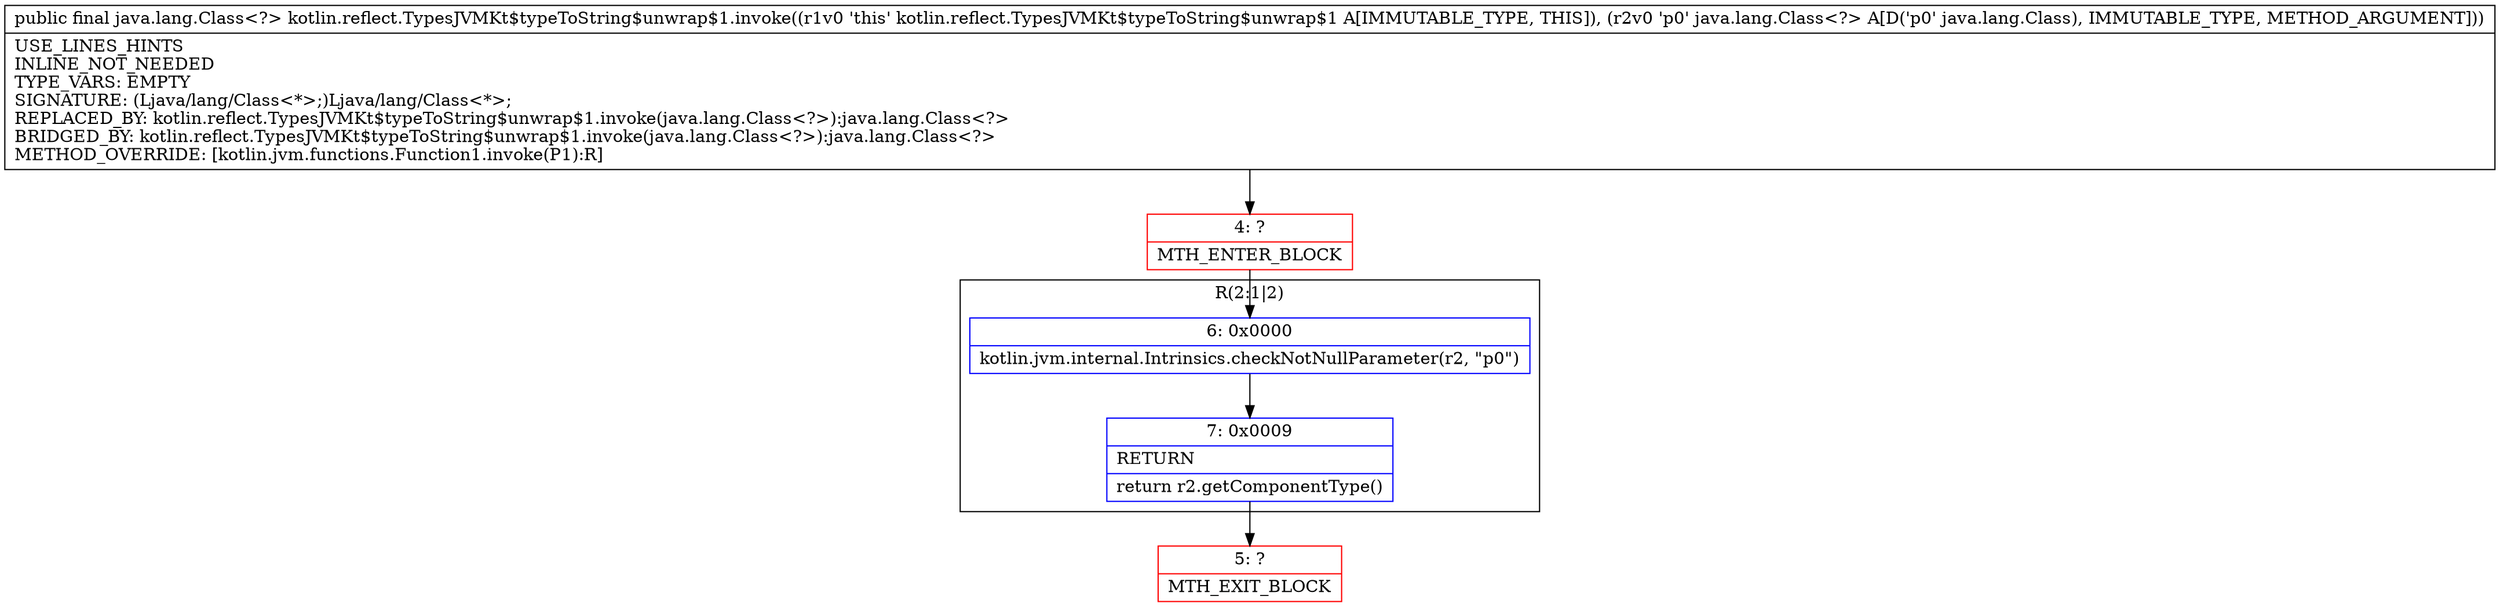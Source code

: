 digraph "CFG forkotlin.reflect.TypesJVMKt$typeToString$unwrap$1.invoke(Ljava\/lang\/Class;)Ljava\/lang\/Class;" {
subgraph cluster_Region_617558263 {
label = "R(2:1|2)";
node [shape=record,color=blue];
Node_6 [shape=record,label="{6\:\ 0x0000|kotlin.jvm.internal.Intrinsics.checkNotNullParameter(r2, \"p0\")\l}"];
Node_7 [shape=record,label="{7\:\ 0x0009|RETURN\l|return r2.getComponentType()\l}"];
}
Node_4 [shape=record,color=red,label="{4\:\ ?|MTH_ENTER_BLOCK\l}"];
Node_5 [shape=record,color=red,label="{5\:\ ?|MTH_EXIT_BLOCK\l}"];
MethodNode[shape=record,label="{public final java.lang.Class\<?\> kotlin.reflect.TypesJVMKt$typeToString$unwrap$1.invoke((r1v0 'this' kotlin.reflect.TypesJVMKt$typeToString$unwrap$1 A[IMMUTABLE_TYPE, THIS]), (r2v0 'p0' java.lang.Class\<?\> A[D('p0' java.lang.Class), IMMUTABLE_TYPE, METHOD_ARGUMENT]))  | USE_LINES_HINTS\lINLINE_NOT_NEEDED\lTYPE_VARS: EMPTY\lSIGNATURE: (Ljava\/lang\/Class\<*\>;)Ljava\/lang\/Class\<*\>;\lREPLACED_BY: kotlin.reflect.TypesJVMKt$typeToString$unwrap$1.invoke(java.lang.Class\<?\>):java.lang.Class\<?\>\lBRIDGED_BY: kotlin.reflect.TypesJVMKt$typeToString$unwrap$1.invoke(java.lang.Class\<?\>):java.lang.Class\<?\>\lMETHOD_OVERRIDE: [kotlin.jvm.functions.Function1.invoke(P1):R]\l}"];
MethodNode -> Node_4;Node_6 -> Node_7;
Node_7 -> Node_5;
Node_4 -> Node_6;
}

